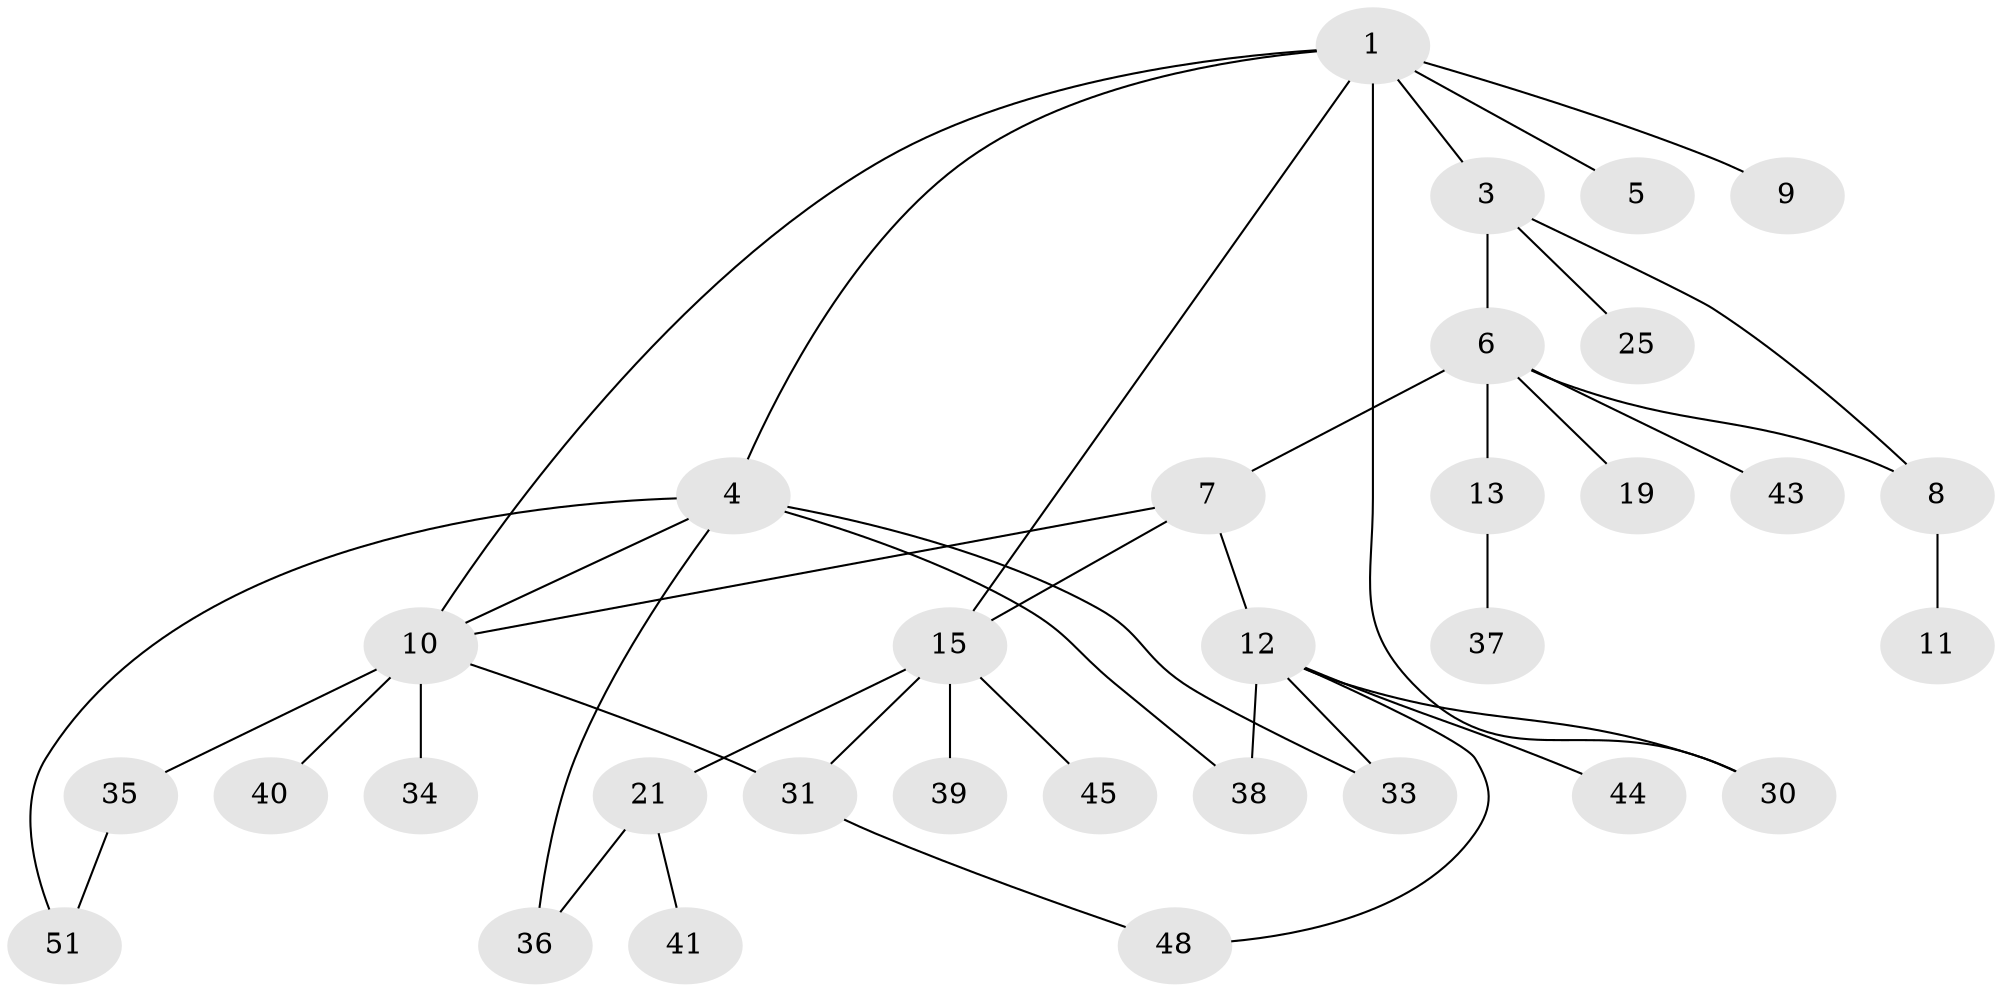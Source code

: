 // original degree distribution, {4: 0.07692307692307693, 5: 0.06153846153846154, 2: 0.3230769230769231, 1: 0.3384615384615385, 3: 0.16923076923076924, 6: 0.015384615384615385, 7: 0.015384615384615385}
// Generated by graph-tools (version 1.1) at 2025/17/03/04/25 18:17:05]
// undirected, 32 vertices, 42 edges
graph export_dot {
graph [start="1"]
  node [color=gray90,style=filled];
  1 [super="+2"];
  3;
  4 [super="+28"];
  5;
  6 [super="+14+49"];
  7;
  8;
  9;
  10 [super="+58+17+16+26"];
  11 [super="+42+55"];
  12 [super="+46"];
  13;
  15 [super="+20"];
  19;
  21 [super="+22"];
  25;
  30;
  31 [super="+50"];
  33;
  34;
  35;
  36 [super="+47"];
  37;
  38 [super="+60"];
  39 [super="+54+65"];
  40;
  41;
  43;
  44;
  45;
  48;
  51;
  1 -- 4;
  1 -- 5;
  1 -- 3;
  1 -- 9;
  1 -- 30;
  1 -- 15;
  1 -- 10;
  3 -- 6;
  3 -- 8;
  3 -- 25;
  4 -- 33;
  4 -- 51;
  4 -- 36;
  4 -- 38;
  4 -- 10;
  6 -- 7;
  6 -- 13;
  6 -- 19;
  6 -- 43;
  6 -- 8;
  7 -- 10;
  7 -- 12;
  7 -- 15;
  8 -- 11;
  10 -- 40;
  10 -- 35;
  10 -- 34;
  10 -- 31;
  12 -- 33;
  12 -- 38;
  12 -- 44;
  12 -- 48;
  12 -- 30;
  13 -- 37;
  15 -- 21;
  15 -- 39;
  15 -- 45;
  15 -- 31;
  21 -- 41;
  21 -- 36;
  31 -- 48;
  35 -- 51;
}
